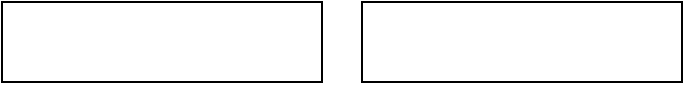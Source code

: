 <mxfile version="23.1.1" type="github">
  <diagram name="페이지-1" id="HKGfNSUrw3s-wGwvvlpB">
    <mxGraphModel dx="1194" dy="566" grid="1" gridSize="10" guides="1" tooltips="1" connect="1" arrows="1" fold="1" page="1" pageScale="1" pageWidth="1169" pageHeight="827" math="0" shadow="0">
      <root>
        <mxCell id="0" />
        <mxCell id="1" parent="0" />
        <mxCell id="v87ytlTkC-8CsUQMOLxa-1" value="" style="rounded=0;whiteSpace=wrap;html=1;" vertex="1" parent="1">
          <mxGeometry x="80" y="80" width="160" height="40" as="geometry" />
        </mxCell>
        <mxCell id="v87ytlTkC-8CsUQMOLxa-2" value="" style="rounded=0;whiteSpace=wrap;html=1;" vertex="1" parent="1">
          <mxGeometry x="260" y="80" width="160" height="40" as="geometry" />
        </mxCell>
      </root>
    </mxGraphModel>
  </diagram>
</mxfile>
